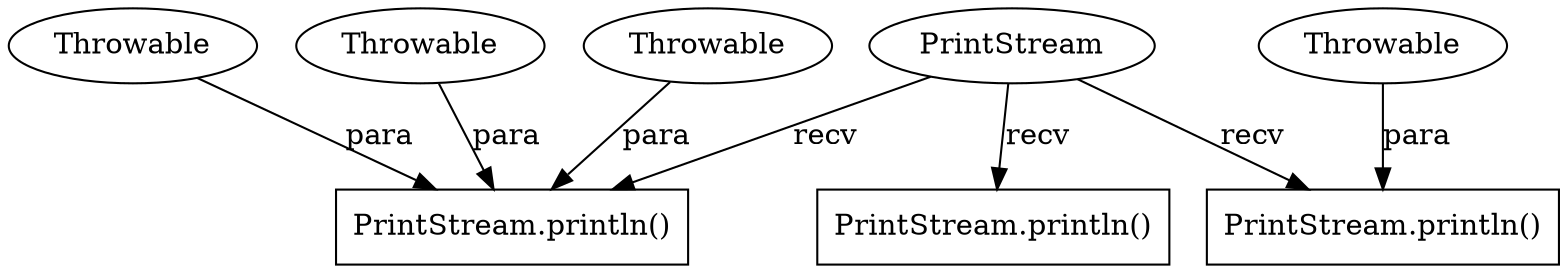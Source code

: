 digraph "AUG" {

  1 [ label="PrintStream.println()" shape="box" ];
  2 [ label="PrintStream" shape="ellipse" ];
  3 [ label="PrintStream.println()" shape="box" ];
  4 [ label="PrintStream.println()" shape="box" ];
  5 [ label="Throwable" shape="ellipse" ];
  6 [ label="Throwable" shape="ellipse" ];
  7 [ label="Throwable" shape="ellipse" ];
  8 [ label="Throwable" shape="ellipse" ];
  2 -> 1 [ label="recv" style="solid" ];
  6 -> 1 [ label="para" style="solid" ];
  5 -> 3 [ label="para" style="solid" ];
  8 -> 3 [ label="para" style="solid" ];
  7 -> 3 [ label="para" style="solid" ];
  2 -> 3 [ label="recv" style="solid" ];
  2 -> 4 [ label="recv" style="solid" ];
}
